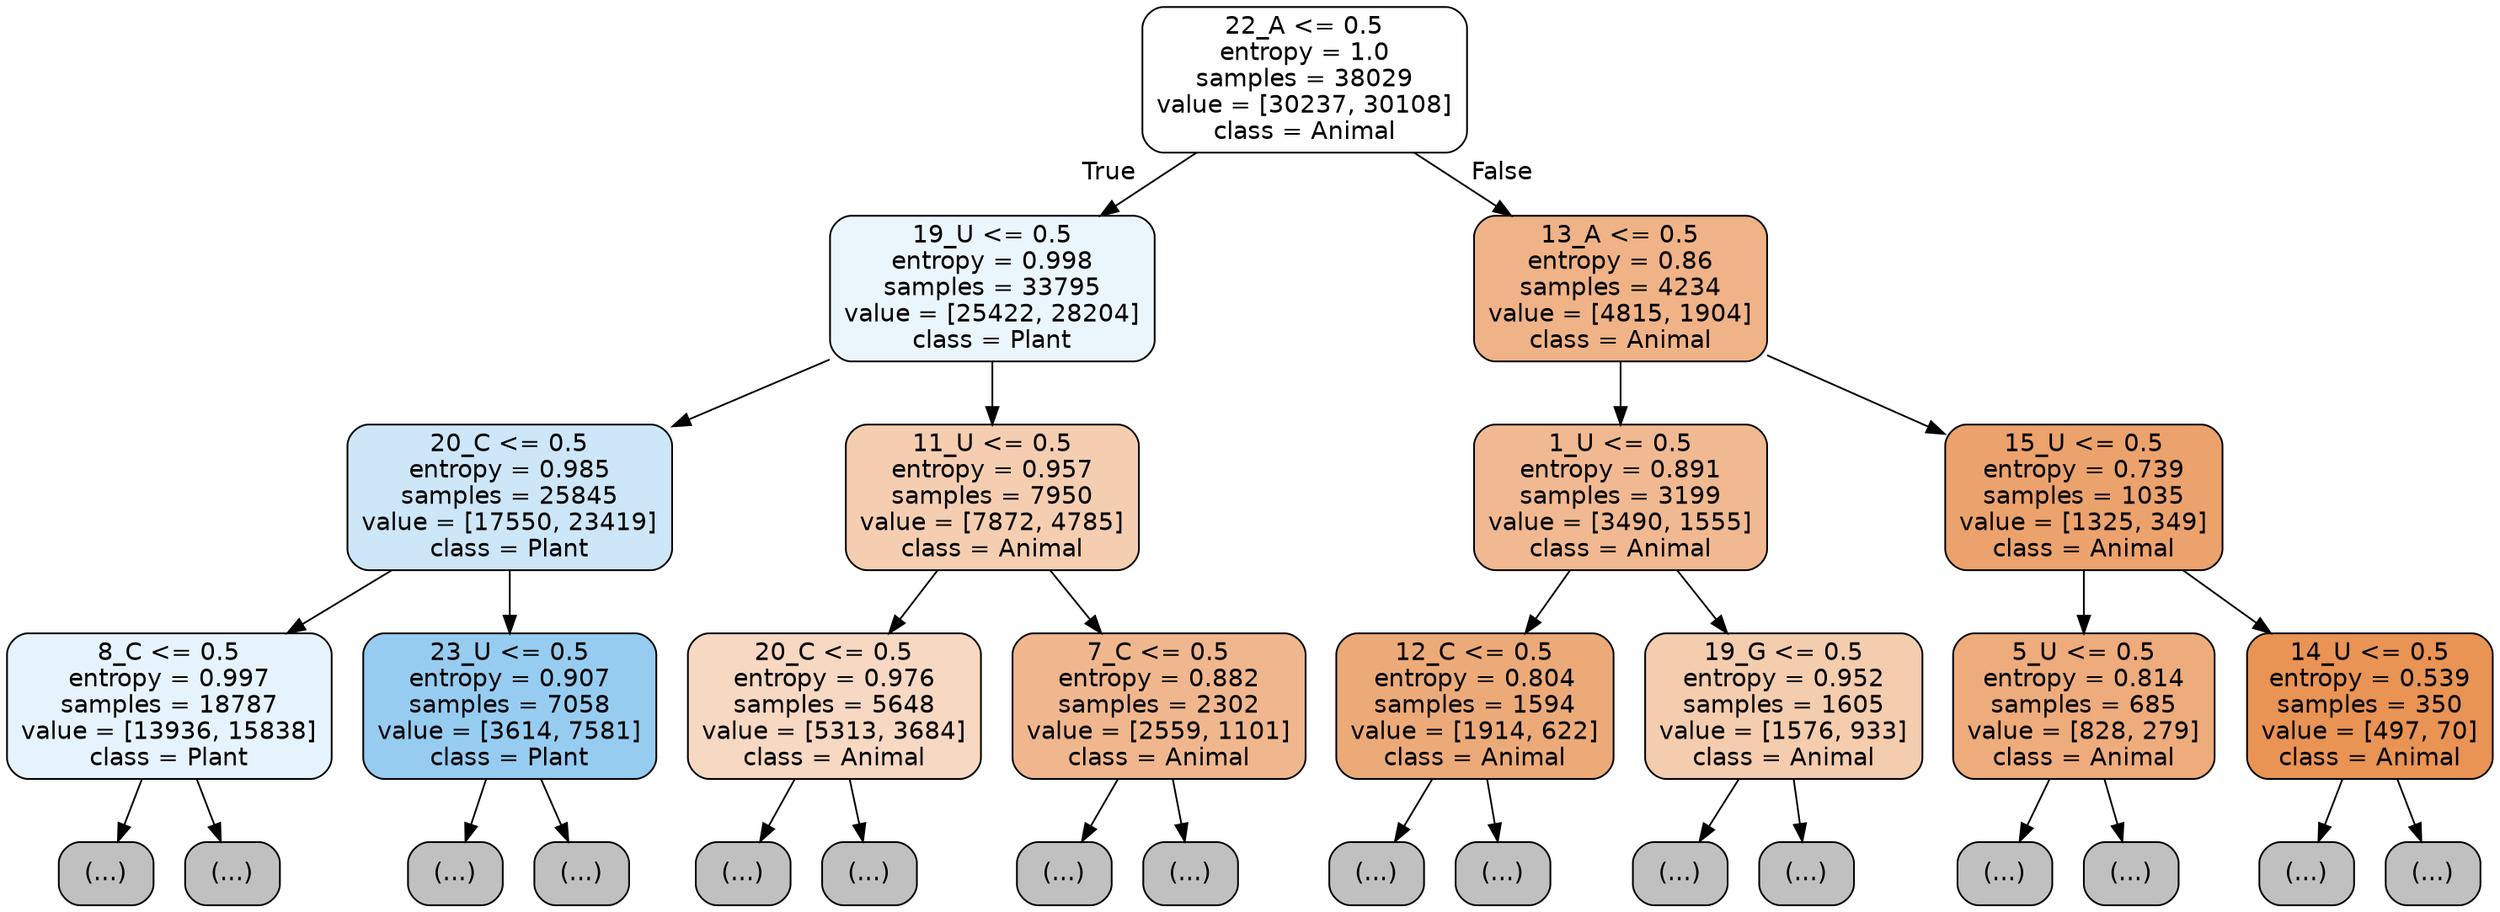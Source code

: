 digraph Tree {
node [shape=box, style="filled, rounded", color="black", fontname="helvetica"] ;
edge [fontname="helvetica"] ;
0 [label="22_A <= 0.5\nentropy = 1.0\nsamples = 38029\nvalue = [30237, 30108]\nclass = Animal", fillcolor="#fffefe"] ;
1 [label="19_U <= 0.5\nentropy = 0.998\nsamples = 33795\nvalue = [25422, 28204]\nclass = Plant", fillcolor="#ebf5fc"] ;
0 -> 1 [labeldistance=2.5, labelangle=45, headlabel="True"] ;
2 [label="20_C <= 0.5\nentropy = 0.985\nsamples = 25845\nvalue = [17550, 23419]\nclass = Plant", fillcolor="#cde6f8"] ;
1 -> 2 ;
3 [label="8_C <= 0.5\nentropy = 0.997\nsamples = 18787\nvalue = [13936, 15838]\nclass = Plant", fillcolor="#e7f3fc"] ;
2 -> 3 ;
4 [label="(...)", fillcolor="#C0C0C0"] ;
3 -> 4 ;
6687 [label="(...)", fillcolor="#C0C0C0"] ;
3 -> 6687 ;
8506 [label="23_U <= 0.5\nentropy = 0.907\nsamples = 7058\nvalue = [3614, 7581]\nclass = Plant", fillcolor="#97ccf1"] ;
2 -> 8506 ;
8507 [label="(...)", fillcolor="#C0C0C0"] ;
8506 -> 8507 ;
11046 [label="(...)", fillcolor="#C0C0C0"] ;
8506 -> 11046 ;
11141 [label="11_U <= 0.5\nentropy = 0.957\nsamples = 7950\nvalue = [7872, 4785]\nclass = Animal", fillcolor="#f5ceb1"] ;
1 -> 11141 ;
11142 [label="20_C <= 0.5\nentropy = 0.976\nsamples = 5648\nvalue = [5313, 3684]\nclass = Animal", fillcolor="#f7d8c2"] ;
11141 -> 11142 ;
11143 [label="(...)", fillcolor="#C0C0C0"] ;
11142 -> 11143 ;
13138 [label="(...)", fillcolor="#C0C0C0"] ;
11142 -> 13138 ;
13921 [label="7_C <= 0.5\nentropy = 0.882\nsamples = 2302\nvalue = [2559, 1101]\nclass = Animal", fillcolor="#f0b78e"] ;
11141 -> 13921 ;
13922 [label="(...)", fillcolor="#C0C0C0"] ;
13921 -> 13922 ;
14795 [label="(...)", fillcolor="#C0C0C0"] ;
13921 -> 14795 ;
15032 [label="13_A <= 0.5\nentropy = 0.86\nsamples = 4234\nvalue = [4815, 1904]\nclass = Animal", fillcolor="#efb387"] ;
0 -> 15032 [labeldistance=2.5, labelangle=-45, headlabel="False"] ;
15033 [label="1_U <= 0.5\nentropy = 0.891\nsamples = 3199\nvalue = [3490, 1555]\nclass = Animal", fillcolor="#f1b991"] ;
15032 -> 15033 ;
15034 [label="12_C <= 0.5\nentropy = 0.804\nsamples = 1594\nvalue = [1914, 622]\nclass = Animal", fillcolor="#edaa79"] ;
15033 -> 15034 ;
15035 [label="(...)", fillcolor="#C0C0C0"] ;
15034 -> 15035 ;
15660 [label="(...)", fillcolor="#C0C0C0"] ;
15034 -> 15660 ;
15815 [label="19_G <= 0.5\nentropy = 0.952\nsamples = 1605\nvalue = [1576, 933]\nclass = Animal", fillcolor="#f4ccae"] ;
15033 -> 15815 ;
15816 [label="(...)", fillcolor="#C0C0C0"] ;
15815 -> 15816 ;
16329 [label="(...)", fillcolor="#C0C0C0"] ;
15815 -> 16329 ;
16482 [label="15_U <= 0.5\nentropy = 0.739\nsamples = 1035\nvalue = [1325, 349]\nclass = Animal", fillcolor="#eca26d"] ;
15032 -> 16482 ;
16483 [label="5_U <= 0.5\nentropy = 0.814\nsamples = 685\nvalue = [828, 279]\nclass = Animal", fillcolor="#eeab7c"] ;
16482 -> 16483 ;
16484 [label="(...)", fillcolor="#C0C0C0"] ;
16483 -> 16484 ;
16739 [label="(...)", fillcolor="#C0C0C0"] ;
16483 -> 16739 ;
16806 [label="14_U <= 0.5\nentropy = 0.539\nsamples = 350\nvalue = [497, 70]\nclass = Animal", fillcolor="#e99355"] ;
16482 -> 16806 ;
16807 [label="(...)", fillcolor="#C0C0C0"] ;
16806 -> 16807 ;
16900 [label="(...)", fillcolor="#C0C0C0"] ;
16806 -> 16900 ;
}